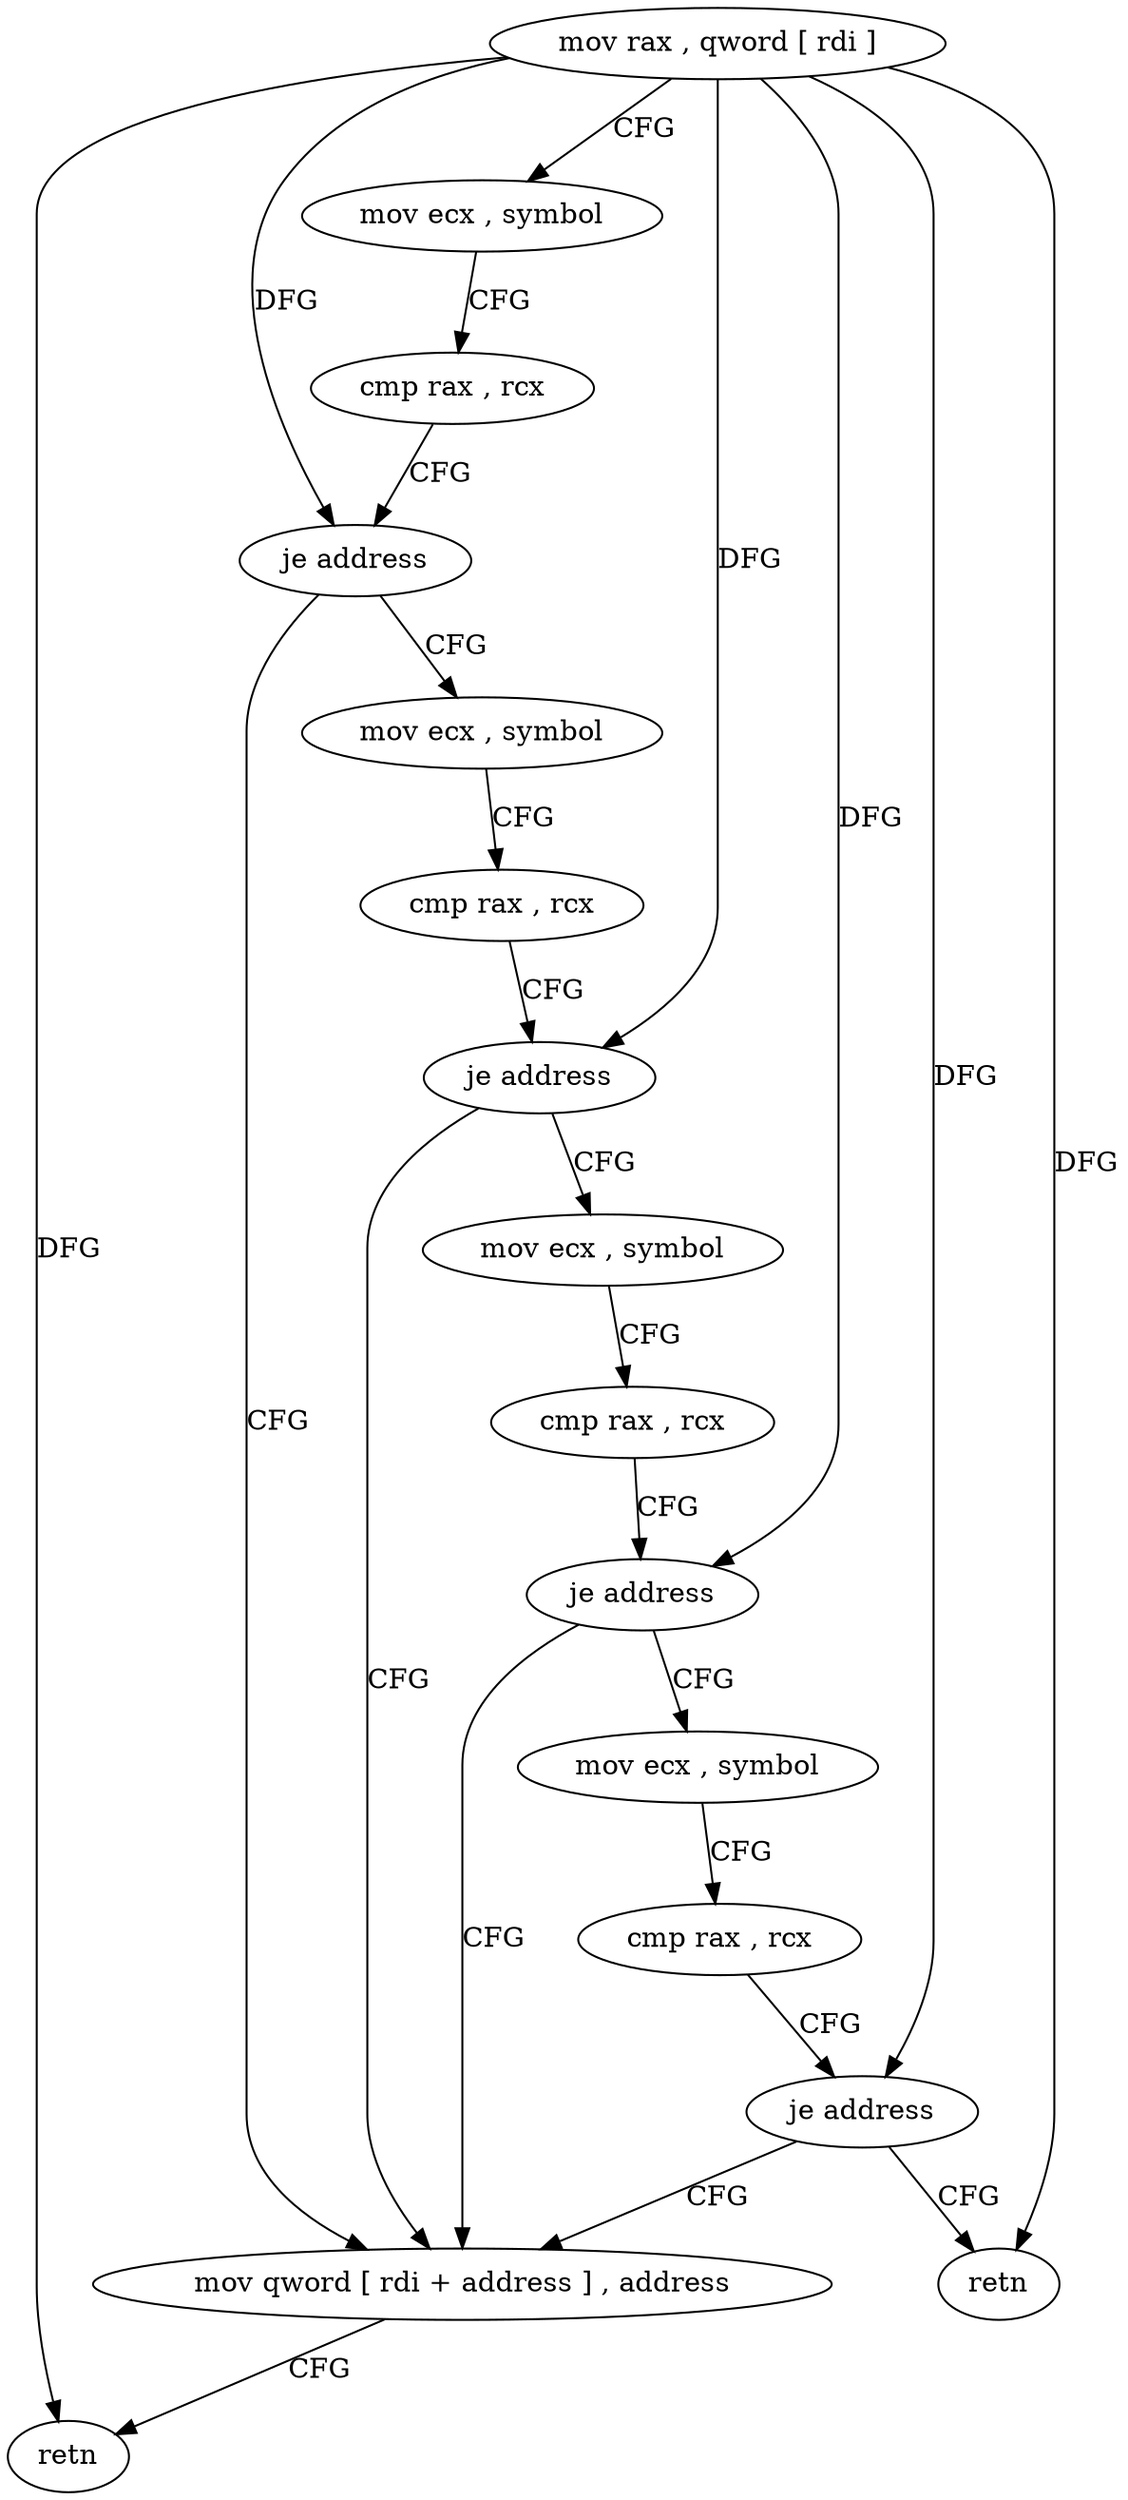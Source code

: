 digraph "func" {
"4228000" [label = "mov rax , qword [ rdi ]" ]
"4228003" [label = "mov ecx , symbol" ]
"4228008" [label = "cmp rax , rcx" ]
"4228011" [label = "je address" ]
"4228044" [label = "mov qword [ rdi + address ] , address" ]
"4228013" [label = "mov ecx , symbol" ]
"4228052" [label = "retn" ]
"4228018" [label = "cmp rax , rcx" ]
"4228021" [label = "je address" ]
"4228023" [label = "mov ecx , symbol" ]
"4228028" [label = "cmp rax , rcx" ]
"4228031" [label = "je address" ]
"4228033" [label = "mov ecx , symbol" ]
"4228038" [label = "cmp rax , rcx" ]
"4228041" [label = "je address" ]
"4228043" [label = "retn" ]
"4228000" -> "4228003" [ label = "CFG" ]
"4228000" -> "4228011" [ label = "DFG" ]
"4228000" -> "4228052" [ label = "DFG" ]
"4228000" -> "4228021" [ label = "DFG" ]
"4228000" -> "4228031" [ label = "DFG" ]
"4228000" -> "4228041" [ label = "DFG" ]
"4228000" -> "4228043" [ label = "DFG" ]
"4228003" -> "4228008" [ label = "CFG" ]
"4228008" -> "4228011" [ label = "CFG" ]
"4228011" -> "4228044" [ label = "CFG" ]
"4228011" -> "4228013" [ label = "CFG" ]
"4228044" -> "4228052" [ label = "CFG" ]
"4228013" -> "4228018" [ label = "CFG" ]
"4228018" -> "4228021" [ label = "CFG" ]
"4228021" -> "4228044" [ label = "CFG" ]
"4228021" -> "4228023" [ label = "CFG" ]
"4228023" -> "4228028" [ label = "CFG" ]
"4228028" -> "4228031" [ label = "CFG" ]
"4228031" -> "4228044" [ label = "CFG" ]
"4228031" -> "4228033" [ label = "CFG" ]
"4228033" -> "4228038" [ label = "CFG" ]
"4228038" -> "4228041" [ label = "CFG" ]
"4228041" -> "4228044" [ label = "CFG" ]
"4228041" -> "4228043" [ label = "CFG" ]
}
